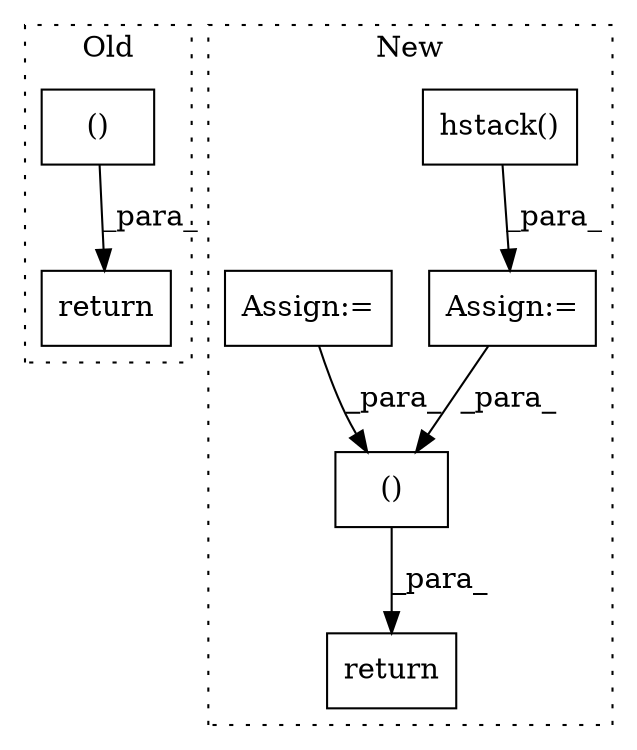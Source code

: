 digraph G {
subgraph cluster0 {
1 [label="return" a="93" s="2649" l="7" shape="box"];
6 [label="()" a="54" s="2659" l="18" shape="box"];
label = "Old";
style="dotted";
}
subgraph cluster1 {
2 [label="hstack()" a="75" s="2873,2898" l="10,1" shape="box"];
3 [label="Assign:=" a="68" s="3017" l="3" shape="box"];
4 [label="return" a="93" s="3056" l="7" shape="box"];
5 [label="()" a="54" s="3066" l="15" shape="box"];
7 [label="Assign:=" a="68" s="2921" l="3" shape="box"];
label = "New";
style="dotted";
}
2 -> 3 [label="_para_"];
3 -> 5 [label="_para_"];
5 -> 4 [label="_para_"];
6 -> 1 [label="_para_"];
7 -> 5 [label="_para_"];
}